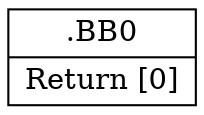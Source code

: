 digraph G { graph [rankdir=TD]; node [shape=record];
 bb_140437525365520[shape=record,label="{ .BB0 | Return [0]}"];
}
